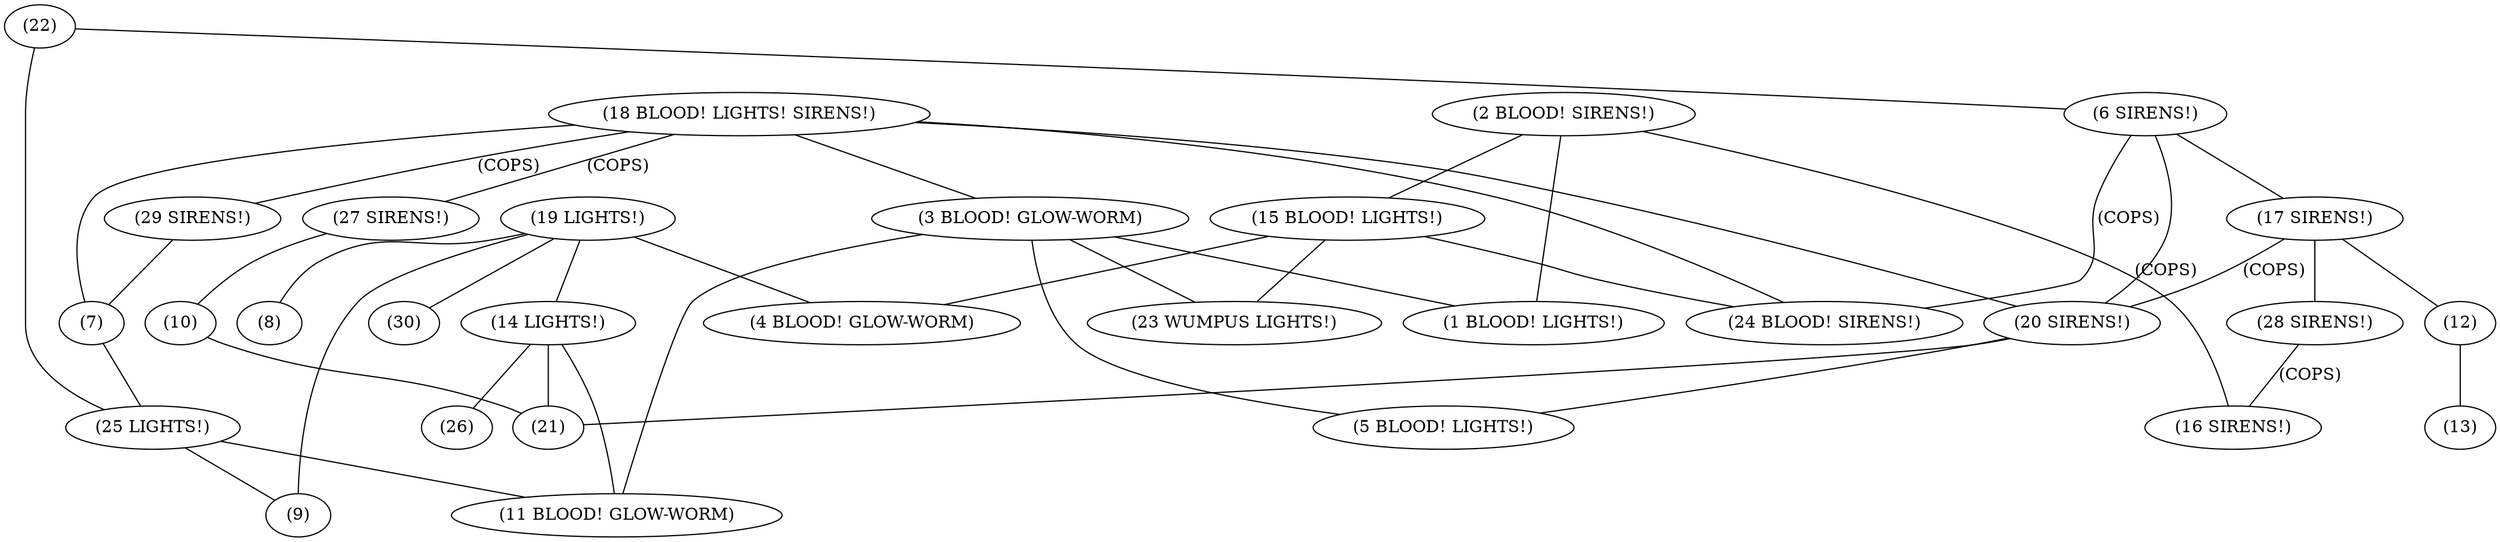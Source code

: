 graph{
1[label="(1 BLOOD! LIGHTS!)"];
2[label="(2 BLOOD! SIRENS!)"];
3[label="(3 BLOOD! GLOW-WORM)"];
4[label="(4 BLOOD! GLOW-WORM)"];
5[label="(5 BLOOD! LIGHTS!)"];
6[label="(6 SIRENS!)"];
7[label="(7)"];
8[label="(8)"];
9[label="(9)"];
10[label="(10)"];
11[label="(11 BLOOD! GLOW-WORM)"];
12[label="(12)"];
13[label="(13)"];
14[label="(14 LIGHTS!)"];
15[label="(15 BLOOD! LIGHTS!)"];
16[label="(16 SIRENS!)"];
17[label="(17 SIRENS!)"];
18[label="(18 BLOOD! LIGHTS! SIRENS!)"];
19[label="(19 LIGHTS!)"];
20[label="(20 SIRENS!)"];
21[label="(21)"];
22[label="(22)"];
23[label="(23 WUMPUS LIGHTS!)"];
24[label="(24 BLOOD! SIRENS!)"];
25[label="(25 LIGHTS!)"];
26[label="(26)"];
27[label="(27 SIRENS!)"];
28[label="(28 SIRENS!)"];
29[label="(29 SIRENS!)"];
30[label="(30)"];
12--13[label=""];
20--5[label=""];
20--21[label=""];
28--16[label="(COPS)"];
14--26[label=""];
14--21[label=""];
14--11[label=""];
19--4[label=""];
19--9[label=""];
19--30[label=""];
19--14[label=""];
19--8[label=""];
10--21[label=""];
27--10[label=""];
17--12[label=""];
17--28[label=""];
17--20[label="(COPS)"];
6--24[label="(COPS)"];
6--20[label=""];
6--17[label=""];
25--9[label=""];
25--11[label=""];
22--6[label=""];
22--25[label=""];
15--24[label=""];
15--23[label=""];
15--4[label=""];
2--16[label="(COPS)"];
2--1[label=""];
2--15[label=""];
3--1[label=""];
3--5[label=""];
3--23[label=""];
3--11[label=""];
7--25[label=""];
29--7[label=""];
18--27[label="(COPS)"];
18--20[label=""];
18--7[label=""];
18--24[label=""];
18--3[label=""];
18--29[label="(COPS)"];}